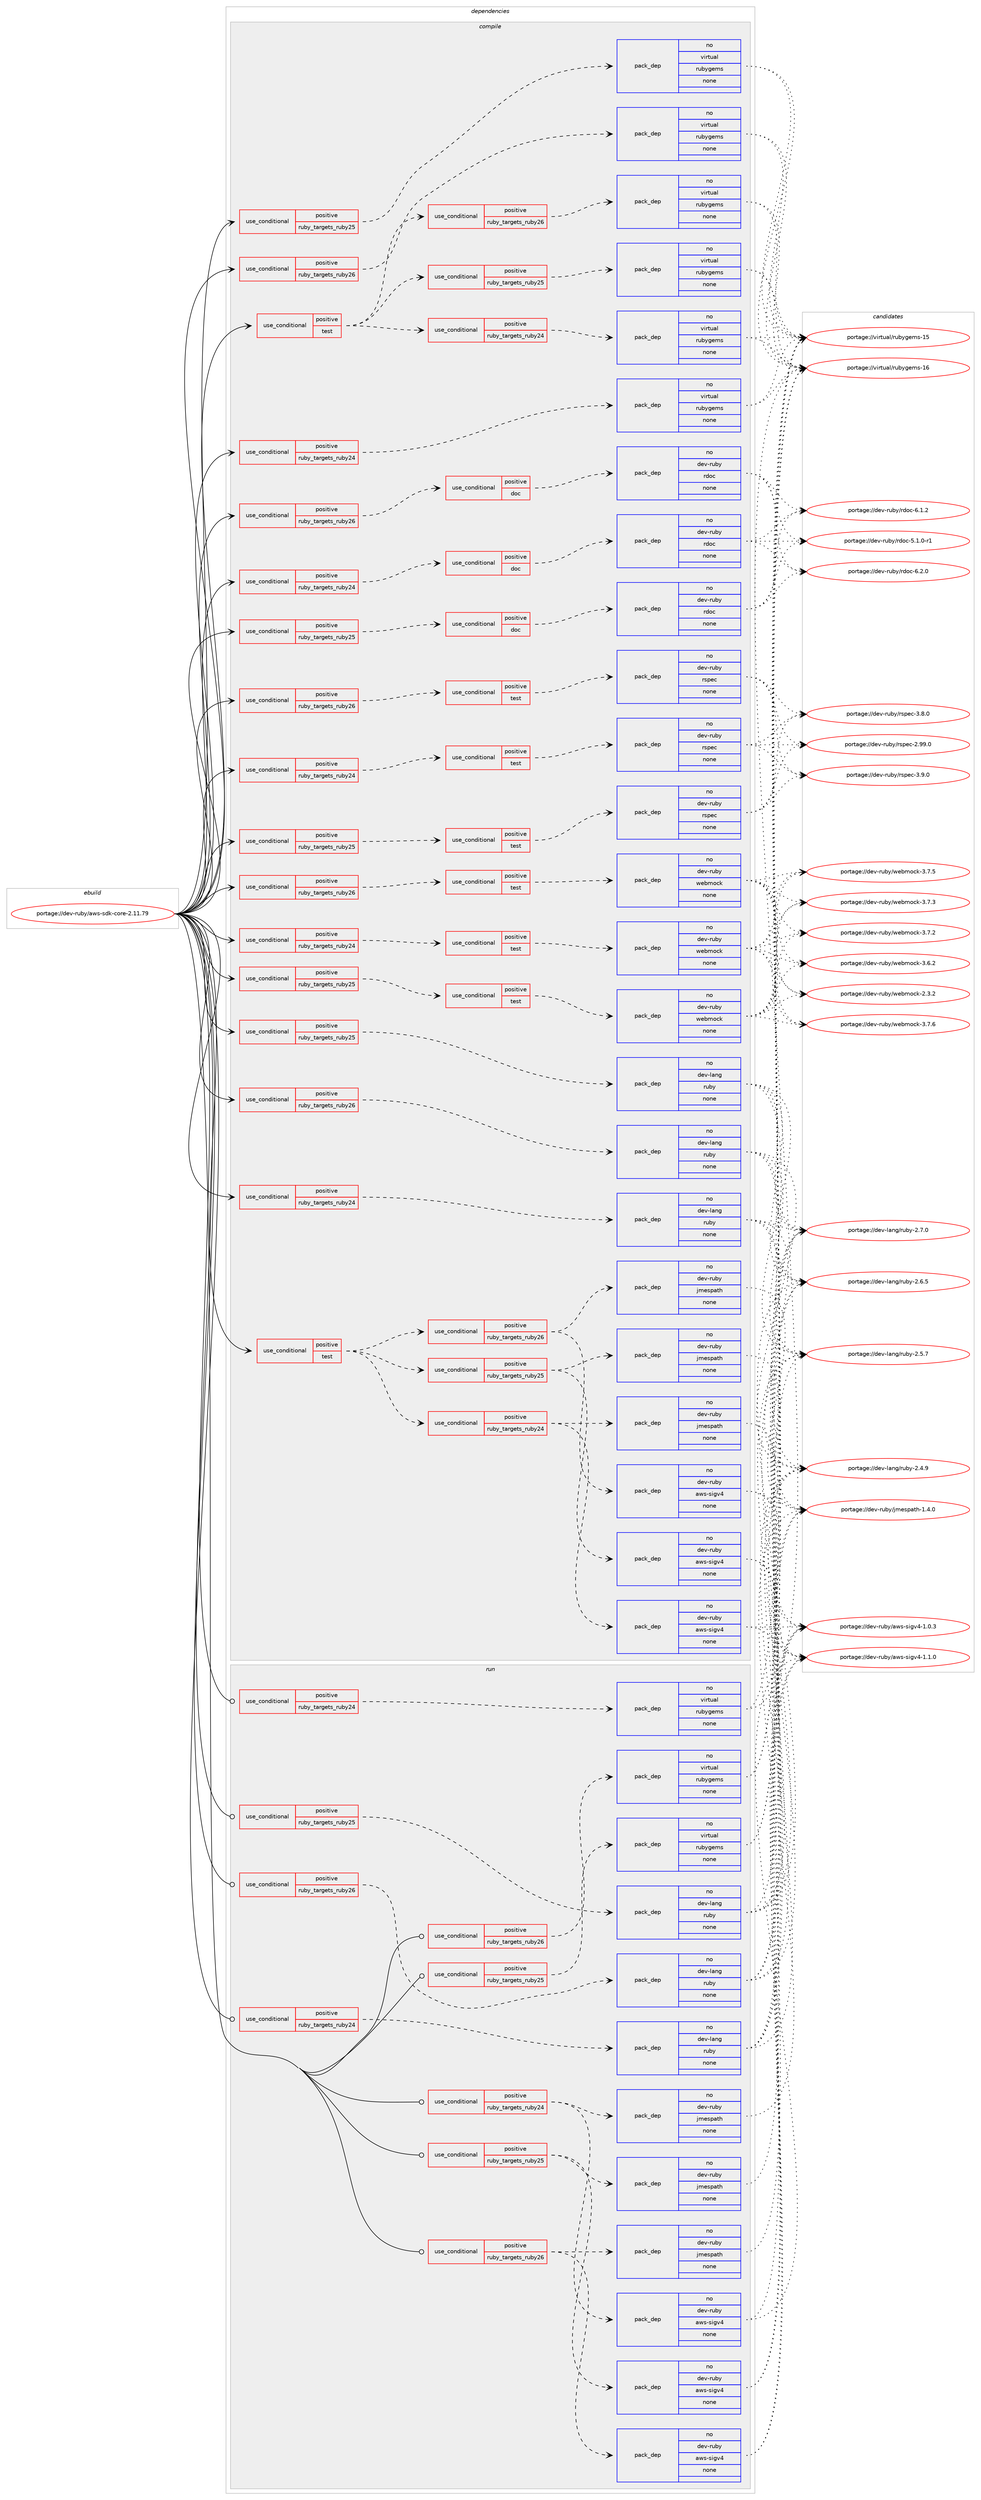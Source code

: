 digraph prolog {

# *************
# Graph options
# *************

newrank=true;
concentrate=true;
compound=true;
graph [rankdir=LR,fontname=Helvetica,fontsize=10,ranksep=1.5];#, ranksep=2.5, nodesep=0.2];
edge  [arrowhead=vee];
node  [fontname=Helvetica,fontsize=10];

# **********
# The ebuild
# **********

subgraph cluster_leftcol {
color=gray;
label=<<i>ebuild</i>>;
id [label="portage://dev-ruby/aws-sdk-core-2.11.79", color=red, width=4, href="../dev-ruby/aws-sdk-core-2.11.79.svg"];
}

# ****************
# The dependencies
# ****************

subgraph cluster_midcol {
color=gray;
label=<<i>dependencies</i>>;
subgraph cluster_compile {
fillcolor="#eeeeee";
style=filled;
label=<<i>compile</i>>;
subgraph cond93102 {
dependency367294 [label=<<TABLE BORDER="0" CELLBORDER="1" CELLSPACING="0" CELLPADDING="4"><TR><TD ROWSPAN="3" CELLPADDING="10">use_conditional</TD></TR><TR><TD>positive</TD></TR><TR><TD>ruby_targets_ruby24</TD></TR></TABLE>>, shape=none, color=red];
subgraph cond93103 {
dependency367295 [label=<<TABLE BORDER="0" CELLBORDER="1" CELLSPACING="0" CELLPADDING="4"><TR><TD ROWSPAN="3" CELLPADDING="10">use_conditional</TD></TR><TR><TD>positive</TD></TR><TR><TD>doc</TD></TR></TABLE>>, shape=none, color=red];
subgraph pack269368 {
dependency367296 [label=<<TABLE BORDER="0" CELLBORDER="1" CELLSPACING="0" CELLPADDING="4" WIDTH="220"><TR><TD ROWSPAN="6" CELLPADDING="30">pack_dep</TD></TR><TR><TD WIDTH="110">no</TD></TR><TR><TD>dev-ruby</TD></TR><TR><TD>rdoc</TD></TR><TR><TD>none</TD></TR><TR><TD></TD></TR></TABLE>>, shape=none, color=blue];
}
dependency367295:e -> dependency367296:w [weight=20,style="dashed",arrowhead="vee"];
}
dependency367294:e -> dependency367295:w [weight=20,style="dashed",arrowhead="vee"];
}
id:e -> dependency367294:w [weight=20,style="solid",arrowhead="vee"];
subgraph cond93104 {
dependency367297 [label=<<TABLE BORDER="0" CELLBORDER="1" CELLSPACING="0" CELLPADDING="4"><TR><TD ROWSPAN="3" CELLPADDING="10">use_conditional</TD></TR><TR><TD>positive</TD></TR><TR><TD>ruby_targets_ruby24</TD></TR></TABLE>>, shape=none, color=red];
subgraph cond93105 {
dependency367298 [label=<<TABLE BORDER="0" CELLBORDER="1" CELLSPACING="0" CELLPADDING="4"><TR><TD ROWSPAN="3" CELLPADDING="10">use_conditional</TD></TR><TR><TD>positive</TD></TR><TR><TD>test</TD></TR></TABLE>>, shape=none, color=red];
subgraph pack269369 {
dependency367299 [label=<<TABLE BORDER="0" CELLBORDER="1" CELLSPACING="0" CELLPADDING="4" WIDTH="220"><TR><TD ROWSPAN="6" CELLPADDING="30">pack_dep</TD></TR><TR><TD WIDTH="110">no</TD></TR><TR><TD>dev-ruby</TD></TR><TR><TD>rspec</TD></TR><TR><TD>none</TD></TR><TR><TD></TD></TR></TABLE>>, shape=none, color=blue];
}
dependency367298:e -> dependency367299:w [weight=20,style="dashed",arrowhead="vee"];
}
dependency367297:e -> dependency367298:w [weight=20,style="dashed",arrowhead="vee"];
}
id:e -> dependency367297:w [weight=20,style="solid",arrowhead="vee"];
subgraph cond93106 {
dependency367300 [label=<<TABLE BORDER="0" CELLBORDER="1" CELLSPACING="0" CELLPADDING="4"><TR><TD ROWSPAN="3" CELLPADDING="10">use_conditional</TD></TR><TR><TD>positive</TD></TR><TR><TD>ruby_targets_ruby24</TD></TR></TABLE>>, shape=none, color=red];
subgraph cond93107 {
dependency367301 [label=<<TABLE BORDER="0" CELLBORDER="1" CELLSPACING="0" CELLPADDING="4"><TR><TD ROWSPAN="3" CELLPADDING="10">use_conditional</TD></TR><TR><TD>positive</TD></TR><TR><TD>test</TD></TR></TABLE>>, shape=none, color=red];
subgraph pack269370 {
dependency367302 [label=<<TABLE BORDER="0" CELLBORDER="1" CELLSPACING="0" CELLPADDING="4" WIDTH="220"><TR><TD ROWSPAN="6" CELLPADDING="30">pack_dep</TD></TR><TR><TD WIDTH="110">no</TD></TR><TR><TD>dev-ruby</TD></TR><TR><TD>webmock</TD></TR><TR><TD>none</TD></TR><TR><TD></TD></TR></TABLE>>, shape=none, color=blue];
}
dependency367301:e -> dependency367302:w [weight=20,style="dashed",arrowhead="vee"];
}
dependency367300:e -> dependency367301:w [weight=20,style="dashed",arrowhead="vee"];
}
id:e -> dependency367300:w [weight=20,style="solid",arrowhead="vee"];
subgraph cond93108 {
dependency367303 [label=<<TABLE BORDER="0" CELLBORDER="1" CELLSPACING="0" CELLPADDING="4"><TR><TD ROWSPAN="3" CELLPADDING="10">use_conditional</TD></TR><TR><TD>positive</TD></TR><TR><TD>ruby_targets_ruby24</TD></TR></TABLE>>, shape=none, color=red];
subgraph pack269371 {
dependency367304 [label=<<TABLE BORDER="0" CELLBORDER="1" CELLSPACING="0" CELLPADDING="4" WIDTH="220"><TR><TD ROWSPAN="6" CELLPADDING="30">pack_dep</TD></TR><TR><TD WIDTH="110">no</TD></TR><TR><TD>dev-lang</TD></TR><TR><TD>ruby</TD></TR><TR><TD>none</TD></TR><TR><TD></TD></TR></TABLE>>, shape=none, color=blue];
}
dependency367303:e -> dependency367304:w [weight=20,style="dashed",arrowhead="vee"];
}
id:e -> dependency367303:w [weight=20,style="solid",arrowhead="vee"];
subgraph cond93109 {
dependency367305 [label=<<TABLE BORDER="0" CELLBORDER="1" CELLSPACING="0" CELLPADDING="4"><TR><TD ROWSPAN="3" CELLPADDING="10">use_conditional</TD></TR><TR><TD>positive</TD></TR><TR><TD>ruby_targets_ruby24</TD></TR></TABLE>>, shape=none, color=red];
subgraph pack269372 {
dependency367306 [label=<<TABLE BORDER="0" CELLBORDER="1" CELLSPACING="0" CELLPADDING="4" WIDTH="220"><TR><TD ROWSPAN="6" CELLPADDING="30">pack_dep</TD></TR><TR><TD WIDTH="110">no</TD></TR><TR><TD>virtual</TD></TR><TR><TD>rubygems</TD></TR><TR><TD>none</TD></TR><TR><TD></TD></TR></TABLE>>, shape=none, color=blue];
}
dependency367305:e -> dependency367306:w [weight=20,style="dashed",arrowhead="vee"];
}
id:e -> dependency367305:w [weight=20,style="solid",arrowhead="vee"];
subgraph cond93110 {
dependency367307 [label=<<TABLE BORDER="0" CELLBORDER="1" CELLSPACING="0" CELLPADDING="4"><TR><TD ROWSPAN="3" CELLPADDING="10">use_conditional</TD></TR><TR><TD>positive</TD></TR><TR><TD>ruby_targets_ruby25</TD></TR></TABLE>>, shape=none, color=red];
subgraph cond93111 {
dependency367308 [label=<<TABLE BORDER="0" CELLBORDER="1" CELLSPACING="0" CELLPADDING="4"><TR><TD ROWSPAN="3" CELLPADDING="10">use_conditional</TD></TR><TR><TD>positive</TD></TR><TR><TD>doc</TD></TR></TABLE>>, shape=none, color=red];
subgraph pack269373 {
dependency367309 [label=<<TABLE BORDER="0" CELLBORDER="1" CELLSPACING="0" CELLPADDING="4" WIDTH="220"><TR><TD ROWSPAN="6" CELLPADDING="30">pack_dep</TD></TR><TR><TD WIDTH="110">no</TD></TR><TR><TD>dev-ruby</TD></TR><TR><TD>rdoc</TD></TR><TR><TD>none</TD></TR><TR><TD></TD></TR></TABLE>>, shape=none, color=blue];
}
dependency367308:e -> dependency367309:w [weight=20,style="dashed",arrowhead="vee"];
}
dependency367307:e -> dependency367308:w [weight=20,style="dashed",arrowhead="vee"];
}
id:e -> dependency367307:w [weight=20,style="solid",arrowhead="vee"];
subgraph cond93112 {
dependency367310 [label=<<TABLE BORDER="0" CELLBORDER="1" CELLSPACING="0" CELLPADDING="4"><TR><TD ROWSPAN="3" CELLPADDING="10">use_conditional</TD></TR><TR><TD>positive</TD></TR><TR><TD>ruby_targets_ruby25</TD></TR></TABLE>>, shape=none, color=red];
subgraph cond93113 {
dependency367311 [label=<<TABLE BORDER="0" CELLBORDER="1" CELLSPACING="0" CELLPADDING="4"><TR><TD ROWSPAN="3" CELLPADDING="10">use_conditional</TD></TR><TR><TD>positive</TD></TR><TR><TD>test</TD></TR></TABLE>>, shape=none, color=red];
subgraph pack269374 {
dependency367312 [label=<<TABLE BORDER="0" CELLBORDER="1" CELLSPACING="0" CELLPADDING="4" WIDTH="220"><TR><TD ROWSPAN="6" CELLPADDING="30">pack_dep</TD></TR><TR><TD WIDTH="110">no</TD></TR><TR><TD>dev-ruby</TD></TR><TR><TD>rspec</TD></TR><TR><TD>none</TD></TR><TR><TD></TD></TR></TABLE>>, shape=none, color=blue];
}
dependency367311:e -> dependency367312:w [weight=20,style="dashed",arrowhead="vee"];
}
dependency367310:e -> dependency367311:w [weight=20,style="dashed",arrowhead="vee"];
}
id:e -> dependency367310:w [weight=20,style="solid",arrowhead="vee"];
subgraph cond93114 {
dependency367313 [label=<<TABLE BORDER="0" CELLBORDER="1" CELLSPACING="0" CELLPADDING="4"><TR><TD ROWSPAN="3" CELLPADDING="10">use_conditional</TD></TR><TR><TD>positive</TD></TR><TR><TD>ruby_targets_ruby25</TD></TR></TABLE>>, shape=none, color=red];
subgraph cond93115 {
dependency367314 [label=<<TABLE BORDER="0" CELLBORDER="1" CELLSPACING="0" CELLPADDING="4"><TR><TD ROWSPAN="3" CELLPADDING="10">use_conditional</TD></TR><TR><TD>positive</TD></TR><TR><TD>test</TD></TR></TABLE>>, shape=none, color=red];
subgraph pack269375 {
dependency367315 [label=<<TABLE BORDER="0" CELLBORDER="1" CELLSPACING="0" CELLPADDING="4" WIDTH="220"><TR><TD ROWSPAN="6" CELLPADDING="30">pack_dep</TD></TR><TR><TD WIDTH="110">no</TD></TR><TR><TD>dev-ruby</TD></TR><TR><TD>webmock</TD></TR><TR><TD>none</TD></TR><TR><TD></TD></TR></TABLE>>, shape=none, color=blue];
}
dependency367314:e -> dependency367315:w [weight=20,style="dashed",arrowhead="vee"];
}
dependency367313:e -> dependency367314:w [weight=20,style="dashed",arrowhead="vee"];
}
id:e -> dependency367313:w [weight=20,style="solid",arrowhead="vee"];
subgraph cond93116 {
dependency367316 [label=<<TABLE BORDER="0" CELLBORDER="1" CELLSPACING="0" CELLPADDING="4"><TR><TD ROWSPAN="3" CELLPADDING="10">use_conditional</TD></TR><TR><TD>positive</TD></TR><TR><TD>ruby_targets_ruby25</TD></TR></TABLE>>, shape=none, color=red];
subgraph pack269376 {
dependency367317 [label=<<TABLE BORDER="0" CELLBORDER="1" CELLSPACING="0" CELLPADDING="4" WIDTH="220"><TR><TD ROWSPAN="6" CELLPADDING="30">pack_dep</TD></TR><TR><TD WIDTH="110">no</TD></TR><TR><TD>dev-lang</TD></TR><TR><TD>ruby</TD></TR><TR><TD>none</TD></TR><TR><TD></TD></TR></TABLE>>, shape=none, color=blue];
}
dependency367316:e -> dependency367317:w [weight=20,style="dashed",arrowhead="vee"];
}
id:e -> dependency367316:w [weight=20,style="solid",arrowhead="vee"];
subgraph cond93117 {
dependency367318 [label=<<TABLE BORDER="0" CELLBORDER="1" CELLSPACING="0" CELLPADDING="4"><TR><TD ROWSPAN="3" CELLPADDING="10">use_conditional</TD></TR><TR><TD>positive</TD></TR><TR><TD>ruby_targets_ruby25</TD></TR></TABLE>>, shape=none, color=red];
subgraph pack269377 {
dependency367319 [label=<<TABLE BORDER="0" CELLBORDER="1" CELLSPACING="0" CELLPADDING="4" WIDTH="220"><TR><TD ROWSPAN="6" CELLPADDING="30">pack_dep</TD></TR><TR><TD WIDTH="110">no</TD></TR><TR><TD>virtual</TD></TR><TR><TD>rubygems</TD></TR><TR><TD>none</TD></TR><TR><TD></TD></TR></TABLE>>, shape=none, color=blue];
}
dependency367318:e -> dependency367319:w [weight=20,style="dashed",arrowhead="vee"];
}
id:e -> dependency367318:w [weight=20,style="solid",arrowhead="vee"];
subgraph cond93118 {
dependency367320 [label=<<TABLE BORDER="0" CELLBORDER="1" CELLSPACING="0" CELLPADDING="4"><TR><TD ROWSPAN="3" CELLPADDING="10">use_conditional</TD></TR><TR><TD>positive</TD></TR><TR><TD>ruby_targets_ruby26</TD></TR></TABLE>>, shape=none, color=red];
subgraph cond93119 {
dependency367321 [label=<<TABLE BORDER="0" CELLBORDER="1" CELLSPACING="0" CELLPADDING="4"><TR><TD ROWSPAN="3" CELLPADDING="10">use_conditional</TD></TR><TR><TD>positive</TD></TR><TR><TD>doc</TD></TR></TABLE>>, shape=none, color=red];
subgraph pack269378 {
dependency367322 [label=<<TABLE BORDER="0" CELLBORDER="1" CELLSPACING="0" CELLPADDING="4" WIDTH="220"><TR><TD ROWSPAN="6" CELLPADDING="30">pack_dep</TD></TR><TR><TD WIDTH="110">no</TD></TR><TR><TD>dev-ruby</TD></TR><TR><TD>rdoc</TD></TR><TR><TD>none</TD></TR><TR><TD></TD></TR></TABLE>>, shape=none, color=blue];
}
dependency367321:e -> dependency367322:w [weight=20,style="dashed",arrowhead="vee"];
}
dependency367320:e -> dependency367321:w [weight=20,style="dashed",arrowhead="vee"];
}
id:e -> dependency367320:w [weight=20,style="solid",arrowhead="vee"];
subgraph cond93120 {
dependency367323 [label=<<TABLE BORDER="0" CELLBORDER="1" CELLSPACING="0" CELLPADDING="4"><TR><TD ROWSPAN="3" CELLPADDING="10">use_conditional</TD></TR><TR><TD>positive</TD></TR><TR><TD>ruby_targets_ruby26</TD></TR></TABLE>>, shape=none, color=red];
subgraph cond93121 {
dependency367324 [label=<<TABLE BORDER="0" CELLBORDER="1" CELLSPACING="0" CELLPADDING="4"><TR><TD ROWSPAN="3" CELLPADDING="10">use_conditional</TD></TR><TR><TD>positive</TD></TR><TR><TD>test</TD></TR></TABLE>>, shape=none, color=red];
subgraph pack269379 {
dependency367325 [label=<<TABLE BORDER="0" CELLBORDER="1" CELLSPACING="0" CELLPADDING="4" WIDTH="220"><TR><TD ROWSPAN="6" CELLPADDING="30">pack_dep</TD></TR><TR><TD WIDTH="110">no</TD></TR><TR><TD>dev-ruby</TD></TR><TR><TD>rspec</TD></TR><TR><TD>none</TD></TR><TR><TD></TD></TR></TABLE>>, shape=none, color=blue];
}
dependency367324:e -> dependency367325:w [weight=20,style="dashed",arrowhead="vee"];
}
dependency367323:e -> dependency367324:w [weight=20,style="dashed",arrowhead="vee"];
}
id:e -> dependency367323:w [weight=20,style="solid",arrowhead="vee"];
subgraph cond93122 {
dependency367326 [label=<<TABLE BORDER="0" CELLBORDER="1" CELLSPACING="0" CELLPADDING="4"><TR><TD ROWSPAN="3" CELLPADDING="10">use_conditional</TD></TR><TR><TD>positive</TD></TR><TR><TD>ruby_targets_ruby26</TD></TR></TABLE>>, shape=none, color=red];
subgraph cond93123 {
dependency367327 [label=<<TABLE BORDER="0" CELLBORDER="1" CELLSPACING="0" CELLPADDING="4"><TR><TD ROWSPAN="3" CELLPADDING="10">use_conditional</TD></TR><TR><TD>positive</TD></TR><TR><TD>test</TD></TR></TABLE>>, shape=none, color=red];
subgraph pack269380 {
dependency367328 [label=<<TABLE BORDER="0" CELLBORDER="1" CELLSPACING="0" CELLPADDING="4" WIDTH="220"><TR><TD ROWSPAN="6" CELLPADDING="30">pack_dep</TD></TR><TR><TD WIDTH="110">no</TD></TR><TR><TD>dev-ruby</TD></TR><TR><TD>webmock</TD></TR><TR><TD>none</TD></TR><TR><TD></TD></TR></TABLE>>, shape=none, color=blue];
}
dependency367327:e -> dependency367328:w [weight=20,style="dashed",arrowhead="vee"];
}
dependency367326:e -> dependency367327:w [weight=20,style="dashed",arrowhead="vee"];
}
id:e -> dependency367326:w [weight=20,style="solid",arrowhead="vee"];
subgraph cond93124 {
dependency367329 [label=<<TABLE BORDER="0" CELLBORDER="1" CELLSPACING="0" CELLPADDING="4"><TR><TD ROWSPAN="3" CELLPADDING="10">use_conditional</TD></TR><TR><TD>positive</TD></TR><TR><TD>ruby_targets_ruby26</TD></TR></TABLE>>, shape=none, color=red];
subgraph pack269381 {
dependency367330 [label=<<TABLE BORDER="0" CELLBORDER="1" CELLSPACING="0" CELLPADDING="4" WIDTH="220"><TR><TD ROWSPAN="6" CELLPADDING="30">pack_dep</TD></TR><TR><TD WIDTH="110">no</TD></TR><TR><TD>dev-lang</TD></TR><TR><TD>ruby</TD></TR><TR><TD>none</TD></TR><TR><TD></TD></TR></TABLE>>, shape=none, color=blue];
}
dependency367329:e -> dependency367330:w [weight=20,style="dashed",arrowhead="vee"];
}
id:e -> dependency367329:w [weight=20,style="solid",arrowhead="vee"];
subgraph cond93125 {
dependency367331 [label=<<TABLE BORDER="0" CELLBORDER="1" CELLSPACING="0" CELLPADDING="4"><TR><TD ROWSPAN="3" CELLPADDING="10">use_conditional</TD></TR><TR><TD>positive</TD></TR><TR><TD>ruby_targets_ruby26</TD></TR></TABLE>>, shape=none, color=red];
subgraph pack269382 {
dependency367332 [label=<<TABLE BORDER="0" CELLBORDER="1" CELLSPACING="0" CELLPADDING="4" WIDTH="220"><TR><TD ROWSPAN="6" CELLPADDING="30">pack_dep</TD></TR><TR><TD WIDTH="110">no</TD></TR><TR><TD>virtual</TD></TR><TR><TD>rubygems</TD></TR><TR><TD>none</TD></TR><TR><TD></TD></TR></TABLE>>, shape=none, color=blue];
}
dependency367331:e -> dependency367332:w [weight=20,style="dashed",arrowhead="vee"];
}
id:e -> dependency367331:w [weight=20,style="solid",arrowhead="vee"];
subgraph cond93126 {
dependency367333 [label=<<TABLE BORDER="0" CELLBORDER="1" CELLSPACING="0" CELLPADDING="4"><TR><TD ROWSPAN="3" CELLPADDING="10">use_conditional</TD></TR><TR><TD>positive</TD></TR><TR><TD>test</TD></TR></TABLE>>, shape=none, color=red];
subgraph cond93127 {
dependency367334 [label=<<TABLE BORDER="0" CELLBORDER="1" CELLSPACING="0" CELLPADDING="4"><TR><TD ROWSPAN="3" CELLPADDING="10">use_conditional</TD></TR><TR><TD>positive</TD></TR><TR><TD>ruby_targets_ruby24</TD></TR></TABLE>>, shape=none, color=red];
subgraph pack269383 {
dependency367335 [label=<<TABLE BORDER="0" CELLBORDER="1" CELLSPACING="0" CELLPADDING="4" WIDTH="220"><TR><TD ROWSPAN="6" CELLPADDING="30">pack_dep</TD></TR><TR><TD WIDTH="110">no</TD></TR><TR><TD>dev-ruby</TD></TR><TR><TD>aws-sigv4</TD></TR><TR><TD>none</TD></TR><TR><TD></TD></TR></TABLE>>, shape=none, color=blue];
}
dependency367334:e -> dependency367335:w [weight=20,style="dashed",arrowhead="vee"];
subgraph pack269384 {
dependency367336 [label=<<TABLE BORDER="0" CELLBORDER="1" CELLSPACING="0" CELLPADDING="4" WIDTH="220"><TR><TD ROWSPAN="6" CELLPADDING="30">pack_dep</TD></TR><TR><TD WIDTH="110">no</TD></TR><TR><TD>dev-ruby</TD></TR><TR><TD>jmespath</TD></TR><TR><TD>none</TD></TR><TR><TD></TD></TR></TABLE>>, shape=none, color=blue];
}
dependency367334:e -> dependency367336:w [weight=20,style="dashed",arrowhead="vee"];
}
dependency367333:e -> dependency367334:w [weight=20,style="dashed",arrowhead="vee"];
subgraph cond93128 {
dependency367337 [label=<<TABLE BORDER="0" CELLBORDER="1" CELLSPACING="0" CELLPADDING="4"><TR><TD ROWSPAN="3" CELLPADDING="10">use_conditional</TD></TR><TR><TD>positive</TD></TR><TR><TD>ruby_targets_ruby25</TD></TR></TABLE>>, shape=none, color=red];
subgraph pack269385 {
dependency367338 [label=<<TABLE BORDER="0" CELLBORDER="1" CELLSPACING="0" CELLPADDING="4" WIDTH="220"><TR><TD ROWSPAN="6" CELLPADDING="30">pack_dep</TD></TR><TR><TD WIDTH="110">no</TD></TR><TR><TD>dev-ruby</TD></TR><TR><TD>aws-sigv4</TD></TR><TR><TD>none</TD></TR><TR><TD></TD></TR></TABLE>>, shape=none, color=blue];
}
dependency367337:e -> dependency367338:w [weight=20,style="dashed",arrowhead="vee"];
subgraph pack269386 {
dependency367339 [label=<<TABLE BORDER="0" CELLBORDER="1" CELLSPACING="0" CELLPADDING="4" WIDTH="220"><TR><TD ROWSPAN="6" CELLPADDING="30">pack_dep</TD></TR><TR><TD WIDTH="110">no</TD></TR><TR><TD>dev-ruby</TD></TR><TR><TD>jmespath</TD></TR><TR><TD>none</TD></TR><TR><TD></TD></TR></TABLE>>, shape=none, color=blue];
}
dependency367337:e -> dependency367339:w [weight=20,style="dashed",arrowhead="vee"];
}
dependency367333:e -> dependency367337:w [weight=20,style="dashed",arrowhead="vee"];
subgraph cond93129 {
dependency367340 [label=<<TABLE BORDER="0" CELLBORDER="1" CELLSPACING="0" CELLPADDING="4"><TR><TD ROWSPAN="3" CELLPADDING="10">use_conditional</TD></TR><TR><TD>positive</TD></TR><TR><TD>ruby_targets_ruby26</TD></TR></TABLE>>, shape=none, color=red];
subgraph pack269387 {
dependency367341 [label=<<TABLE BORDER="0" CELLBORDER="1" CELLSPACING="0" CELLPADDING="4" WIDTH="220"><TR><TD ROWSPAN="6" CELLPADDING="30">pack_dep</TD></TR><TR><TD WIDTH="110">no</TD></TR><TR><TD>dev-ruby</TD></TR><TR><TD>aws-sigv4</TD></TR><TR><TD>none</TD></TR><TR><TD></TD></TR></TABLE>>, shape=none, color=blue];
}
dependency367340:e -> dependency367341:w [weight=20,style="dashed",arrowhead="vee"];
subgraph pack269388 {
dependency367342 [label=<<TABLE BORDER="0" CELLBORDER="1" CELLSPACING="0" CELLPADDING="4" WIDTH="220"><TR><TD ROWSPAN="6" CELLPADDING="30">pack_dep</TD></TR><TR><TD WIDTH="110">no</TD></TR><TR><TD>dev-ruby</TD></TR><TR><TD>jmespath</TD></TR><TR><TD>none</TD></TR><TR><TD></TD></TR></TABLE>>, shape=none, color=blue];
}
dependency367340:e -> dependency367342:w [weight=20,style="dashed",arrowhead="vee"];
}
dependency367333:e -> dependency367340:w [weight=20,style="dashed",arrowhead="vee"];
}
id:e -> dependency367333:w [weight=20,style="solid",arrowhead="vee"];
subgraph cond93130 {
dependency367343 [label=<<TABLE BORDER="0" CELLBORDER="1" CELLSPACING="0" CELLPADDING="4"><TR><TD ROWSPAN="3" CELLPADDING="10">use_conditional</TD></TR><TR><TD>positive</TD></TR><TR><TD>test</TD></TR></TABLE>>, shape=none, color=red];
subgraph cond93131 {
dependency367344 [label=<<TABLE BORDER="0" CELLBORDER="1" CELLSPACING="0" CELLPADDING="4"><TR><TD ROWSPAN="3" CELLPADDING="10">use_conditional</TD></TR><TR><TD>positive</TD></TR><TR><TD>ruby_targets_ruby24</TD></TR></TABLE>>, shape=none, color=red];
subgraph pack269389 {
dependency367345 [label=<<TABLE BORDER="0" CELLBORDER="1" CELLSPACING="0" CELLPADDING="4" WIDTH="220"><TR><TD ROWSPAN="6" CELLPADDING="30">pack_dep</TD></TR><TR><TD WIDTH="110">no</TD></TR><TR><TD>virtual</TD></TR><TR><TD>rubygems</TD></TR><TR><TD>none</TD></TR><TR><TD></TD></TR></TABLE>>, shape=none, color=blue];
}
dependency367344:e -> dependency367345:w [weight=20,style="dashed",arrowhead="vee"];
}
dependency367343:e -> dependency367344:w [weight=20,style="dashed",arrowhead="vee"];
subgraph cond93132 {
dependency367346 [label=<<TABLE BORDER="0" CELLBORDER="1" CELLSPACING="0" CELLPADDING="4"><TR><TD ROWSPAN="3" CELLPADDING="10">use_conditional</TD></TR><TR><TD>positive</TD></TR><TR><TD>ruby_targets_ruby25</TD></TR></TABLE>>, shape=none, color=red];
subgraph pack269390 {
dependency367347 [label=<<TABLE BORDER="0" CELLBORDER="1" CELLSPACING="0" CELLPADDING="4" WIDTH="220"><TR><TD ROWSPAN="6" CELLPADDING="30">pack_dep</TD></TR><TR><TD WIDTH="110">no</TD></TR><TR><TD>virtual</TD></TR><TR><TD>rubygems</TD></TR><TR><TD>none</TD></TR><TR><TD></TD></TR></TABLE>>, shape=none, color=blue];
}
dependency367346:e -> dependency367347:w [weight=20,style="dashed",arrowhead="vee"];
}
dependency367343:e -> dependency367346:w [weight=20,style="dashed",arrowhead="vee"];
subgraph cond93133 {
dependency367348 [label=<<TABLE BORDER="0" CELLBORDER="1" CELLSPACING="0" CELLPADDING="4"><TR><TD ROWSPAN="3" CELLPADDING="10">use_conditional</TD></TR><TR><TD>positive</TD></TR><TR><TD>ruby_targets_ruby26</TD></TR></TABLE>>, shape=none, color=red];
subgraph pack269391 {
dependency367349 [label=<<TABLE BORDER="0" CELLBORDER="1" CELLSPACING="0" CELLPADDING="4" WIDTH="220"><TR><TD ROWSPAN="6" CELLPADDING="30">pack_dep</TD></TR><TR><TD WIDTH="110">no</TD></TR><TR><TD>virtual</TD></TR><TR><TD>rubygems</TD></TR><TR><TD>none</TD></TR><TR><TD></TD></TR></TABLE>>, shape=none, color=blue];
}
dependency367348:e -> dependency367349:w [weight=20,style="dashed",arrowhead="vee"];
}
dependency367343:e -> dependency367348:w [weight=20,style="dashed",arrowhead="vee"];
}
id:e -> dependency367343:w [weight=20,style="solid",arrowhead="vee"];
}
subgraph cluster_compileandrun {
fillcolor="#eeeeee";
style=filled;
label=<<i>compile and run</i>>;
}
subgraph cluster_run {
fillcolor="#eeeeee";
style=filled;
label=<<i>run</i>>;
subgraph cond93134 {
dependency367350 [label=<<TABLE BORDER="0" CELLBORDER="1" CELLSPACING="0" CELLPADDING="4"><TR><TD ROWSPAN="3" CELLPADDING="10">use_conditional</TD></TR><TR><TD>positive</TD></TR><TR><TD>ruby_targets_ruby24</TD></TR></TABLE>>, shape=none, color=red];
subgraph pack269392 {
dependency367351 [label=<<TABLE BORDER="0" CELLBORDER="1" CELLSPACING="0" CELLPADDING="4" WIDTH="220"><TR><TD ROWSPAN="6" CELLPADDING="30">pack_dep</TD></TR><TR><TD WIDTH="110">no</TD></TR><TR><TD>dev-lang</TD></TR><TR><TD>ruby</TD></TR><TR><TD>none</TD></TR><TR><TD></TD></TR></TABLE>>, shape=none, color=blue];
}
dependency367350:e -> dependency367351:w [weight=20,style="dashed",arrowhead="vee"];
}
id:e -> dependency367350:w [weight=20,style="solid",arrowhead="odot"];
subgraph cond93135 {
dependency367352 [label=<<TABLE BORDER="0" CELLBORDER="1" CELLSPACING="0" CELLPADDING="4"><TR><TD ROWSPAN="3" CELLPADDING="10">use_conditional</TD></TR><TR><TD>positive</TD></TR><TR><TD>ruby_targets_ruby24</TD></TR></TABLE>>, shape=none, color=red];
subgraph pack269393 {
dependency367353 [label=<<TABLE BORDER="0" CELLBORDER="1" CELLSPACING="0" CELLPADDING="4" WIDTH="220"><TR><TD ROWSPAN="6" CELLPADDING="30">pack_dep</TD></TR><TR><TD WIDTH="110">no</TD></TR><TR><TD>dev-ruby</TD></TR><TR><TD>aws-sigv4</TD></TR><TR><TD>none</TD></TR><TR><TD></TD></TR></TABLE>>, shape=none, color=blue];
}
dependency367352:e -> dependency367353:w [weight=20,style="dashed",arrowhead="vee"];
subgraph pack269394 {
dependency367354 [label=<<TABLE BORDER="0" CELLBORDER="1" CELLSPACING="0" CELLPADDING="4" WIDTH="220"><TR><TD ROWSPAN="6" CELLPADDING="30">pack_dep</TD></TR><TR><TD WIDTH="110">no</TD></TR><TR><TD>dev-ruby</TD></TR><TR><TD>jmespath</TD></TR><TR><TD>none</TD></TR><TR><TD></TD></TR></TABLE>>, shape=none, color=blue];
}
dependency367352:e -> dependency367354:w [weight=20,style="dashed",arrowhead="vee"];
}
id:e -> dependency367352:w [weight=20,style="solid",arrowhead="odot"];
subgraph cond93136 {
dependency367355 [label=<<TABLE BORDER="0" CELLBORDER="1" CELLSPACING="0" CELLPADDING="4"><TR><TD ROWSPAN="3" CELLPADDING="10">use_conditional</TD></TR><TR><TD>positive</TD></TR><TR><TD>ruby_targets_ruby24</TD></TR></TABLE>>, shape=none, color=red];
subgraph pack269395 {
dependency367356 [label=<<TABLE BORDER="0" CELLBORDER="1" CELLSPACING="0" CELLPADDING="4" WIDTH="220"><TR><TD ROWSPAN="6" CELLPADDING="30">pack_dep</TD></TR><TR><TD WIDTH="110">no</TD></TR><TR><TD>virtual</TD></TR><TR><TD>rubygems</TD></TR><TR><TD>none</TD></TR><TR><TD></TD></TR></TABLE>>, shape=none, color=blue];
}
dependency367355:e -> dependency367356:w [weight=20,style="dashed",arrowhead="vee"];
}
id:e -> dependency367355:w [weight=20,style="solid",arrowhead="odot"];
subgraph cond93137 {
dependency367357 [label=<<TABLE BORDER="0" CELLBORDER="1" CELLSPACING="0" CELLPADDING="4"><TR><TD ROWSPAN="3" CELLPADDING="10">use_conditional</TD></TR><TR><TD>positive</TD></TR><TR><TD>ruby_targets_ruby25</TD></TR></TABLE>>, shape=none, color=red];
subgraph pack269396 {
dependency367358 [label=<<TABLE BORDER="0" CELLBORDER="1" CELLSPACING="0" CELLPADDING="4" WIDTH="220"><TR><TD ROWSPAN="6" CELLPADDING="30">pack_dep</TD></TR><TR><TD WIDTH="110">no</TD></TR><TR><TD>dev-lang</TD></TR><TR><TD>ruby</TD></TR><TR><TD>none</TD></TR><TR><TD></TD></TR></TABLE>>, shape=none, color=blue];
}
dependency367357:e -> dependency367358:w [weight=20,style="dashed",arrowhead="vee"];
}
id:e -> dependency367357:w [weight=20,style="solid",arrowhead="odot"];
subgraph cond93138 {
dependency367359 [label=<<TABLE BORDER="0" CELLBORDER="1" CELLSPACING="0" CELLPADDING="4"><TR><TD ROWSPAN="3" CELLPADDING="10">use_conditional</TD></TR><TR><TD>positive</TD></TR><TR><TD>ruby_targets_ruby25</TD></TR></TABLE>>, shape=none, color=red];
subgraph pack269397 {
dependency367360 [label=<<TABLE BORDER="0" CELLBORDER="1" CELLSPACING="0" CELLPADDING="4" WIDTH="220"><TR><TD ROWSPAN="6" CELLPADDING="30">pack_dep</TD></TR><TR><TD WIDTH="110">no</TD></TR><TR><TD>dev-ruby</TD></TR><TR><TD>aws-sigv4</TD></TR><TR><TD>none</TD></TR><TR><TD></TD></TR></TABLE>>, shape=none, color=blue];
}
dependency367359:e -> dependency367360:w [weight=20,style="dashed",arrowhead="vee"];
subgraph pack269398 {
dependency367361 [label=<<TABLE BORDER="0" CELLBORDER="1" CELLSPACING="0" CELLPADDING="4" WIDTH="220"><TR><TD ROWSPAN="6" CELLPADDING="30">pack_dep</TD></TR><TR><TD WIDTH="110">no</TD></TR><TR><TD>dev-ruby</TD></TR><TR><TD>jmespath</TD></TR><TR><TD>none</TD></TR><TR><TD></TD></TR></TABLE>>, shape=none, color=blue];
}
dependency367359:e -> dependency367361:w [weight=20,style="dashed",arrowhead="vee"];
}
id:e -> dependency367359:w [weight=20,style="solid",arrowhead="odot"];
subgraph cond93139 {
dependency367362 [label=<<TABLE BORDER="0" CELLBORDER="1" CELLSPACING="0" CELLPADDING="4"><TR><TD ROWSPAN="3" CELLPADDING="10">use_conditional</TD></TR><TR><TD>positive</TD></TR><TR><TD>ruby_targets_ruby25</TD></TR></TABLE>>, shape=none, color=red];
subgraph pack269399 {
dependency367363 [label=<<TABLE BORDER="0" CELLBORDER="1" CELLSPACING="0" CELLPADDING="4" WIDTH="220"><TR><TD ROWSPAN="6" CELLPADDING="30">pack_dep</TD></TR><TR><TD WIDTH="110">no</TD></TR><TR><TD>virtual</TD></TR><TR><TD>rubygems</TD></TR><TR><TD>none</TD></TR><TR><TD></TD></TR></TABLE>>, shape=none, color=blue];
}
dependency367362:e -> dependency367363:w [weight=20,style="dashed",arrowhead="vee"];
}
id:e -> dependency367362:w [weight=20,style="solid",arrowhead="odot"];
subgraph cond93140 {
dependency367364 [label=<<TABLE BORDER="0" CELLBORDER="1" CELLSPACING="0" CELLPADDING="4"><TR><TD ROWSPAN="3" CELLPADDING="10">use_conditional</TD></TR><TR><TD>positive</TD></TR><TR><TD>ruby_targets_ruby26</TD></TR></TABLE>>, shape=none, color=red];
subgraph pack269400 {
dependency367365 [label=<<TABLE BORDER="0" CELLBORDER="1" CELLSPACING="0" CELLPADDING="4" WIDTH="220"><TR><TD ROWSPAN="6" CELLPADDING="30">pack_dep</TD></TR><TR><TD WIDTH="110">no</TD></TR><TR><TD>dev-lang</TD></TR><TR><TD>ruby</TD></TR><TR><TD>none</TD></TR><TR><TD></TD></TR></TABLE>>, shape=none, color=blue];
}
dependency367364:e -> dependency367365:w [weight=20,style="dashed",arrowhead="vee"];
}
id:e -> dependency367364:w [weight=20,style="solid",arrowhead="odot"];
subgraph cond93141 {
dependency367366 [label=<<TABLE BORDER="0" CELLBORDER="1" CELLSPACING="0" CELLPADDING="4"><TR><TD ROWSPAN="3" CELLPADDING="10">use_conditional</TD></TR><TR><TD>positive</TD></TR><TR><TD>ruby_targets_ruby26</TD></TR></TABLE>>, shape=none, color=red];
subgraph pack269401 {
dependency367367 [label=<<TABLE BORDER="0" CELLBORDER="1" CELLSPACING="0" CELLPADDING="4" WIDTH="220"><TR><TD ROWSPAN="6" CELLPADDING="30">pack_dep</TD></TR><TR><TD WIDTH="110">no</TD></TR><TR><TD>dev-ruby</TD></TR><TR><TD>aws-sigv4</TD></TR><TR><TD>none</TD></TR><TR><TD></TD></TR></TABLE>>, shape=none, color=blue];
}
dependency367366:e -> dependency367367:w [weight=20,style="dashed",arrowhead="vee"];
subgraph pack269402 {
dependency367368 [label=<<TABLE BORDER="0" CELLBORDER="1" CELLSPACING="0" CELLPADDING="4" WIDTH="220"><TR><TD ROWSPAN="6" CELLPADDING="30">pack_dep</TD></TR><TR><TD WIDTH="110">no</TD></TR><TR><TD>dev-ruby</TD></TR><TR><TD>jmespath</TD></TR><TR><TD>none</TD></TR><TR><TD></TD></TR></TABLE>>, shape=none, color=blue];
}
dependency367366:e -> dependency367368:w [weight=20,style="dashed",arrowhead="vee"];
}
id:e -> dependency367366:w [weight=20,style="solid",arrowhead="odot"];
subgraph cond93142 {
dependency367369 [label=<<TABLE BORDER="0" CELLBORDER="1" CELLSPACING="0" CELLPADDING="4"><TR><TD ROWSPAN="3" CELLPADDING="10">use_conditional</TD></TR><TR><TD>positive</TD></TR><TR><TD>ruby_targets_ruby26</TD></TR></TABLE>>, shape=none, color=red];
subgraph pack269403 {
dependency367370 [label=<<TABLE BORDER="0" CELLBORDER="1" CELLSPACING="0" CELLPADDING="4" WIDTH="220"><TR><TD ROWSPAN="6" CELLPADDING="30">pack_dep</TD></TR><TR><TD WIDTH="110">no</TD></TR><TR><TD>virtual</TD></TR><TR><TD>rubygems</TD></TR><TR><TD>none</TD></TR><TR><TD></TD></TR></TABLE>>, shape=none, color=blue];
}
dependency367369:e -> dependency367370:w [weight=20,style="dashed",arrowhead="vee"];
}
id:e -> dependency367369:w [weight=20,style="solid",arrowhead="odot"];
}
}

# **************
# The candidates
# **************

subgraph cluster_choices {
rank=same;
color=gray;
label=<<i>candidates</i>>;

subgraph choice269368 {
color=black;
nodesep=1;
choice10010111845114117981214711410011199455446504648 [label="portage://dev-ruby/rdoc-6.2.0", color=red, width=4,href="../dev-ruby/rdoc-6.2.0.svg"];
choice10010111845114117981214711410011199455446494650 [label="portage://dev-ruby/rdoc-6.1.2", color=red, width=4,href="../dev-ruby/rdoc-6.1.2.svg"];
choice100101118451141179812147114100111994553464946484511449 [label="portage://dev-ruby/rdoc-5.1.0-r1", color=red, width=4,href="../dev-ruby/rdoc-5.1.0-r1.svg"];
dependency367296:e -> choice10010111845114117981214711410011199455446504648:w [style=dotted,weight="100"];
dependency367296:e -> choice10010111845114117981214711410011199455446494650:w [style=dotted,weight="100"];
dependency367296:e -> choice100101118451141179812147114100111994553464946484511449:w [style=dotted,weight="100"];
}
subgraph choice269369 {
color=black;
nodesep=1;
choice10010111845114117981214711411511210199455146574648 [label="portage://dev-ruby/rspec-3.9.0", color=red, width=4,href="../dev-ruby/rspec-3.9.0.svg"];
choice10010111845114117981214711411511210199455146564648 [label="portage://dev-ruby/rspec-3.8.0", color=red, width=4,href="../dev-ruby/rspec-3.8.0.svg"];
choice1001011184511411798121471141151121019945504657574648 [label="portage://dev-ruby/rspec-2.99.0", color=red, width=4,href="../dev-ruby/rspec-2.99.0.svg"];
dependency367299:e -> choice10010111845114117981214711411511210199455146574648:w [style=dotted,weight="100"];
dependency367299:e -> choice10010111845114117981214711411511210199455146564648:w [style=dotted,weight="100"];
dependency367299:e -> choice1001011184511411798121471141151121019945504657574648:w [style=dotted,weight="100"];
}
subgraph choice269370 {
color=black;
nodesep=1;
choice1001011184511411798121471191019810911199107455146554654 [label="portage://dev-ruby/webmock-3.7.6", color=red, width=4,href="../dev-ruby/webmock-3.7.6.svg"];
choice1001011184511411798121471191019810911199107455146554653 [label="portage://dev-ruby/webmock-3.7.5", color=red, width=4,href="../dev-ruby/webmock-3.7.5.svg"];
choice1001011184511411798121471191019810911199107455146554651 [label="portage://dev-ruby/webmock-3.7.3", color=red, width=4,href="../dev-ruby/webmock-3.7.3.svg"];
choice1001011184511411798121471191019810911199107455146554650 [label="portage://dev-ruby/webmock-3.7.2", color=red, width=4,href="../dev-ruby/webmock-3.7.2.svg"];
choice1001011184511411798121471191019810911199107455146544650 [label="portage://dev-ruby/webmock-3.6.2", color=red, width=4,href="../dev-ruby/webmock-3.6.2.svg"];
choice1001011184511411798121471191019810911199107455046514650 [label="portage://dev-ruby/webmock-2.3.2", color=red, width=4,href="../dev-ruby/webmock-2.3.2.svg"];
dependency367302:e -> choice1001011184511411798121471191019810911199107455146554654:w [style=dotted,weight="100"];
dependency367302:e -> choice1001011184511411798121471191019810911199107455146554653:w [style=dotted,weight="100"];
dependency367302:e -> choice1001011184511411798121471191019810911199107455146554651:w [style=dotted,weight="100"];
dependency367302:e -> choice1001011184511411798121471191019810911199107455146554650:w [style=dotted,weight="100"];
dependency367302:e -> choice1001011184511411798121471191019810911199107455146544650:w [style=dotted,weight="100"];
dependency367302:e -> choice1001011184511411798121471191019810911199107455046514650:w [style=dotted,weight="100"];
}
subgraph choice269371 {
color=black;
nodesep=1;
choice10010111845108971101034711411798121455046554648 [label="portage://dev-lang/ruby-2.7.0", color=red, width=4,href="../dev-lang/ruby-2.7.0.svg"];
choice10010111845108971101034711411798121455046544653 [label="portage://dev-lang/ruby-2.6.5", color=red, width=4,href="../dev-lang/ruby-2.6.5.svg"];
choice10010111845108971101034711411798121455046534655 [label="portage://dev-lang/ruby-2.5.7", color=red, width=4,href="../dev-lang/ruby-2.5.7.svg"];
choice10010111845108971101034711411798121455046524657 [label="portage://dev-lang/ruby-2.4.9", color=red, width=4,href="../dev-lang/ruby-2.4.9.svg"];
dependency367304:e -> choice10010111845108971101034711411798121455046554648:w [style=dotted,weight="100"];
dependency367304:e -> choice10010111845108971101034711411798121455046544653:w [style=dotted,weight="100"];
dependency367304:e -> choice10010111845108971101034711411798121455046534655:w [style=dotted,weight="100"];
dependency367304:e -> choice10010111845108971101034711411798121455046524657:w [style=dotted,weight="100"];
}
subgraph choice269372 {
color=black;
nodesep=1;
choice118105114116117971084711411798121103101109115454954 [label="portage://virtual/rubygems-16", color=red, width=4,href="../virtual/rubygems-16.svg"];
choice118105114116117971084711411798121103101109115454953 [label="portage://virtual/rubygems-15", color=red, width=4,href="../virtual/rubygems-15.svg"];
dependency367306:e -> choice118105114116117971084711411798121103101109115454954:w [style=dotted,weight="100"];
dependency367306:e -> choice118105114116117971084711411798121103101109115454953:w [style=dotted,weight="100"];
}
subgraph choice269373 {
color=black;
nodesep=1;
choice10010111845114117981214711410011199455446504648 [label="portage://dev-ruby/rdoc-6.2.0", color=red, width=4,href="../dev-ruby/rdoc-6.2.0.svg"];
choice10010111845114117981214711410011199455446494650 [label="portage://dev-ruby/rdoc-6.1.2", color=red, width=4,href="../dev-ruby/rdoc-6.1.2.svg"];
choice100101118451141179812147114100111994553464946484511449 [label="portage://dev-ruby/rdoc-5.1.0-r1", color=red, width=4,href="../dev-ruby/rdoc-5.1.0-r1.svg"];
dependency367309:e -> choice10010111845114117981214711410011199455446504648:w [style=dotted,weight="100"];
dependency367309:e -> choice10010111845114117981214711410011199455446494650:w [style=dotted,weight="100"];
dependency367309:e -> choice100101118451141179812147114100111994553464946484511449:w [style=dotted,weight="100"];
}
subgraph choice269374 {
color=black;
nodesep=1;
choice10010111845114117981214711411511210199455146574648 [label="portage://dev-ruby/rspec-3.9.0", color=red, width=4,href="../dev-ruby/rspec-3.9.0.svg"];
choice10010111845114117981214711411511210199455146564648 [label="portage://dev-ruby/rspec-3.8.0", color=red, width=4,href="../dev-ruby/rspec-3.8.0.svg"];
choice1001011184511411798121471141151121019945504657574648 [label="portage://dev-ruby/rspec-2.99.0", color=red, width=4,href="../dev-ruby/rspec-2.99.0.svg"];
dependency367312:e -> choice10010111845114117981214711411511210199455146574648:w [style=dotted,weight="100"];
dependency367312:e -> choice10010111845114117981214711411511210199455146564648:w [style=dotted,weight="100"];
dependency367312:e -> choice1001011184511411798121471141151121019945504657574648:w [style=dotted,weight="100"];
}
subgraph choice269375 {
color=black;
nodesep=1;
choice1001011184511411798121471191019810911199107455146554654 [label="portage://dev-ruby/webmock-3.7.6", color=red, width=4,href="../dev-ruby/webmock-3.7.6.svg"];
choice1001011184511411798121471191019810911199107455146554653 [label="portage://dev-ruby/webmock-3.7.5", color=red, width=4,href="../dev-ruby/webmock-3.7.5.svg"];
choice1001011184511411798121471191019810911199107455146554651 [label="portage://dev-ruby/webmock-3.7.3", color=red, width=4,href="../dev-ruby/webmock-3.7.3.svg"];
choice1001011184511411798121471191019810911199107455146554650 [label="portage://dev-ruby/webmock-3.7.2", color=red, width=4,href="../dev-ruby/webmock-3.7.2.svg"];
choice1001011184511411798121471191019810911199107455146544650 [label="portage://dev-ruby/webmock-3.6.2", color=red, width=4,href="../dev-ruby/webmock-3.6.2.svg"];
choice1001011184511411798121471191019810911199107455046514650 [label="portage://dev-ruby/webmock-2.3.2", color=red, width=4,href="../dev-ruby/webmock-2.3.2.svg"];
dependency367315:e -> choice1001011184511411798121471191019810911199107455146554654:w [style=dotted,weight="100"];
dependency367315:e -> choice1001011184511411798121471191019810911199107455146554653:w [style=dotted,weight="100"];
dependency367315:e -> choice1001011184511411798121471191019810911199107455146554651:w [style=dotted,weight="100"];
dependency367315:e -> choice1001011184511411798121471191019810911199107455146554650:w [style=dotted,weight="100"];
dependency367315:e -> choice1001011184511411798121471191019810911199107455146544650:w [style=dotted,weight="100"];
dependency367315:e -> choice1001011184511411798121471191019810911199107455046514650:w [style=dotted,weight="100"];
}
subgraph choice269376 {
color=black;
nodesep=1;
choice10010111845108971101034711411798121455046554648 [label="portage://dev-lang/ruby-2.7.0", color=red, width=4,href="../dev-lang/ruby-2.7.0.svg"];
choice10010111845108971101034711411798121455046544653 [label="portage://dev-lang/ruby-2.6.5", color=red, width=4,href="../dev-lang/ruby-2.6.5.svg"];
choice10010111845108971101034711411798121455046534655 [label="portage://dev-lang/ruby-2.5.7", color=red, width=4,href="../dev-lang/ruby-2.5.7.svg"];
choice10010111845108971101034711411798121455046524657 [label="portage://dev-lang/ruby-2.4.9", color=red, width=4,href="../dev-lang/ruby-2.4.9.svg"];
dependency367317:e -> choice10010111845108971101034711411798121455046554648:w [style=dotted,weight="100"];
dependency367317:e -> choice10010111845108971101034711411798121455046544653:w [style=dotted,weight="100"];
dependency367317:e -> choice10010111845108971101034711411798121455046534655:w [style=dotted,weight="100"];
dependency367317:e -> choice10010111845108971101034711411798121455046524657:w [style=dotted,weight="100"];
}
subgraph choice269377 {
color=black;
nodesep=1;
choice118105114116117971084711411798121103101109115454954 [label="portage://virtual/rubygems-16", color=red, width=4,href="../virtual/rubygems-16.svg"];
choice118105114116117971084711411798121103101109115454953 [label="portage://virtual/rubygems-15", color=red, width=4,href="../virtual/rubygems-15.svg"];
dependency367319:e -> choice118105114116117971084711411798121103101109115454954:w [style=dotted,weight="100"];
dependency367319:e -> choice118105114116117971084711411798121103101109115454953:w [style=dotted,weight="100"];
}
subgraph choice269378 {
color=black;
nodesep=1;
choice10010111845114117981214711410011199455446504648 [label="portage://dev-ruby/rdoc-6.2.0", color=red, width=4,href="../dev-ruby/rdoc-6.2.0.svg"];
choice10010111845114117981214711410011199455446494650 [label="portage://dev-ruby/rdoc-6.1.2", color=red, width=4,href="../dev-ruby/rdoc-6.1.2.svg"];
choice100101118451141179812147114100111994553464946484511449 [label="portage://dev-ruby/rdoc-5.1.0-r1", color=red, width=4,href="../dev-ruby/rdoc-5.1.0-r1.svg"];
dependency367322:e -> choice10010111845114117981214711410011199455446504648:w [style=dotted,weight="100"];
dependency367322:e -> choice10010111845114117981214711410011199455446494650:w [style=dotted,weight="100"];
dependency367322:e -> choice100101118451141179812147114100111994553464946484511449:w [style=dotted,weight="100"];
}
subgraph choice269379 {
color=black;
nodesep=1;
choice10010111845114117981214711411511210199455146574648 [label="portage://dev-ruby/rspec-3.9.0", color=red, width=4,href="../dev-ruby/rspec-3.9.0.svg"];
choice10010111845114117981214711411511210199455146564648 [label="portage://dev-ruby/rspec-3.8.0", color=red, width=4,href="../dev-ruby/rspec-3.8.0.svg"];
choice1001011184511411798121471141151121019945504657574648 [label="portage://dev-ruby/rspec-2.99.0", color=red, width=4,href="../dev-ruby/rspec-2.99.0.svg"];
dependency367325:e -> choice10010111845114117981214711411511210199455146574648:w [style=dotted,weight="100"];
dependency367325:e -> choice10010111845114117981214711411511210199455146564648:w [style=dotted,weight="100"];
dependency367325:e -> choice1001011184511411798121471141151121019945504657574648:w [style=dotted,weight="100"];
}
subgraph choice269380 {
color=black;
nodesep=1;
choice1001011184511411798121471191019810911199107455146554654 [label="portage://dev-ruby/webmock-3.7.6", color=red, width=4,href="../dev-ruby/webmock-3.7.6.svg"];
choice1001011184511411798121471191019810911199107455146554653 [label="portage://dev-ruby/webmock-3.7.5", color=red, width=4,href="../dev-ruby/webmock-3.7.5.svg"];
choice1001011184511411798121471191019810911199107455146554651 [label="portage://dev-ruby/webmock-3.7.3", color=red, width=4,href="../dev-ruby/webmock-3.7.3.svg"];
choice1001011184511411798121471191019810911199107455146554650 [label="portage://dev-ruby/webmock-3.7.2", color=red, width=4,href="../dev-ruby/webmock-3.7.2.svg"];
choice1001011184511411798121471191019810911199107455146544650 [label="portage://dev-ruby/webmock-3.6.2", color=red, width=4,href="../dev-ruby/webmock-3.6.2.svg"];
choice1001011184511411798121471191019810911199107455046514650 [label="portage://dev-ruby/webmock-2.3.2", color=red, width=4,href="../dev-ruby/webmock-2.3.2.svg"];
dependency367328:e -> choice1001011184511411798121471191019810911199107455146554654:w [style=dotted,weight="100"];
dependency367328:e -> choice1001011184511411798121471191019810911199107455146554653:w [style=dotted,weight="100"];
dependency367328:e -> choice1001011184511411798121471191019810911199107455146554651:w [style=dotted,weight="100"];
dependency367328:e -> choice1001011184511411798121471191019810911199107455146554650:w [style=dotted,weight="100"];
dependency367328:e -> choice1001011184511411798121471191019810911199107455146544650:w [style=dotted,weight="100"];
dependency367328:e -> choice1001011184511411798121471191019810911199107455046514650:w [style=dotted,weight="100"];
}
subgraph choice269381 {
color=black;
nodesep=1;
choice10010111845108971101034711411798121455046554648 [label="portage://dev-lang/ruby-2.7.0", color=red, width=4,href="../dev-lang/ruby-2.7.0.svg"];
choice10010111845108971101034711411798121455046544653 [label="portage://dev-lang/ruby-2.6.5", color=red, width=4,href="../dev-lang/ruby-2.6.5.svg"];
choice10010111845108971101034711411798121455046534655 [label="portage://dev-lang/ruby-2.5.7", color=red, width=4,href="../dev-lang/ruby-2.5.7.svg"];
choice10010111845108971101034711411798121455046524657 [label="portage://dev-lang/ruby-2.4.9", color=red, width=4,href="../dev-lang/ruby-2.4.9.svg"];
dependency367330:e -> choice10010111845108971101034711411798121455046554648:w [style=dotted,weight="100"];
dependency367330:e -> choice10010111845108971101034711411798121455046544653:w [style=dotted,weight="100"];
dependency367330:e -> choice10010111845108971101034711411798121455046534655:w [style=dotted,weight="100"];
dependency367330:e -> choice10010111845108971101034711411798121455046524657:w [style=dotted,weight="100"];
}
subgraph choice269382 {
color=black;
nodesep=1;
choice118105114116117971084711411798121103101109115454954 [label="portage://virtual/rubygems-16", color=red, width=4,href="../virtual/rubygems-16.svg"];
choice118105114116117971084711411798121103101109115454953 [label="portage://virtual/rubygems-15", color=red, width=4,href="../virtual/rubygems-15.svg"];
dependency367332:e -> choice118105114116117971084711411798121103101109115454954:w [style=dotted,weight="100"];
dependency367332:e -> choice118105114116117971084711411798121103101109115454953:w [style=dotted,weight="100"];
}
subgraph choice269383 {
color=black;
nodesep=1;
choice100101118451141179812147971191154511510510311852454946494648 [label="portage://dev-ruby/aws-sigv4-1.1.0", color=red, width=4,href="../dev-ruby/aws-sigv4-1.1.0.svg"];
choice100101118451141179812147971191154511510510311852454946484651 [label="portage://dev-ruby/aws-sigv4-1.0.3", color=red, width=4,href="../dev-ruby/aws-sigv4-1.0.3.svg"];
dependency367335:e -> choice100101118451141179812147971191154511510510311852454946494648:w [style=dotted,weight="100"];
dependency367335:e -> choice100101118451141179812147971191154511510510311852454946484651:w [style=dotted,weight="100"];
}
subgraph choice269384 {
color=black;
nodesep=1;
choice10010111845114117981214710610910111511297116104454946524648 [label="portage://dev-ruby/jmespath-1.4.0", color=red, width=4,href="../dev-ruby/jmespath-1.4.0.svg"];
dependency367336:e -> choice10010111845114117981214710610910111511297116104454946524648:w [style=dotted,weight="100"];
}
subgraph choice269385 {
color=black;
nodesep=1;
choice100101118451141179812147971191154511510510311852454946494648 [label="portage://dev-ruby/aws-sigv4-1.1.0", color=red, width=4,href="../dev-ruby/aws-sigv4-1.1.0.svg"];
choice100101118451141179812147971191154511510510311852454946484651 [label="portage://dev-ruby/aws-sigv4-1.0.3", color=red, width=4,href="../dev-ruby/aws-sigv4-1.0.3.svg"];
dependency367338:e -> choice100101118451141179812147971191154511510510311852454946494648:w [style=dotted,weight="100"];
dependency367338:e -> choice100101118451141179812147971191154511510510311852454946484651:w [style=dotted,weight="100"];
}
subgraph choice269386 {
color=black;
nodesep=1;
choice10010111845114117981214710610910111511297116104454946524648 [label="portage://dev-ruby/jmespath-1.4.0", color=red, width=4,href="../dev-ruby/jmespath-1.4.0.svg"];
dependency367339:e -> choice10010111845114117981214710610910111511297116104454946524648:w [style=dotted,weight="100"];
}
subgraph choice269387 {
color=black;
nodesep=1;
choice100101118451141179812147971191154511510510311852454946494648 [label="portage://dev-ruby/aws-sigv4-1.1.0", color=red, width=4,href="../dev-ruby/aws-sigv4-1.1.0.svg"];
choice100101118451141179812147971191154511510510311852454946484651 [label="portage://dev-ruby/aws-sigv4-1.0.3", color=red, width=4,href="../dev-ruby/aws-sigv4-1.0.3.svg"];
dependency367341:e -> choice100101118451141179812147971191154511510510311852454946494648:w [style=dotted,weight="100"];
dependency367341:e -> choice100101118451141179812147971191154511510510311852454946484651:w [style=dotted,weight="100"];
}
subgraph choice269388 {
color=black;
nodesep=1;
choice10010111845114117981214710610910111511297116104454946524648 [label="portage://dev-ruby/jmespath-1.4.0", color=red, width=4,href="../dev-ruby/jmespath-1.4.0.svg"];
dependency367342:e -> choice10010111845114117981214710610910111511297116104454946524648:w [style=dotted,weight="100"];
}
subgraph choice269389 {
color=black;
nodesep=1;
choice118105114116117971084711411798121103101109115454954 [label="portage://virtual/rubygems-16", color=red, width=4,href="../virtual/rubygems-16.svg"];
choice118105114116117971084711411798121103101109115454953 [label="portage://virtual/rubygems-15", color=red, width=4,href="../virtual/rubygems-15.svg"];
dependency367345:e -> choice118105114116117971084711411798121103101109115454954:w [style=dotted,weight="100"];
dependency367345:e -> choice118105114116117971084711411798121103101109115454953:w [style=dotted,weight="100"];
}
subgraph choice269390 {
color=black;
nodesep=1;
choice118105114116117971084711411798121103101109115454954 [label="portage://virtual/rubygems-16", color=red, width=4,href="../virtual/rubygems-16.svg"];
choice118105114116117971084711411798121103101109115454953 [label="portage://virtual/rubygems-15", color=red, width=4,href="../virtual/rubygems-15.svg"];
dependency367347:e -> choice118105114116117971084711411798121103101109115454954:w [style=dotted,weight="100"];
dependency367347:e -> choice118105114116117971084711411798121103101109115454953:w [style=dotted,weight="100"];
}
subgraph choice269391 {
color=black;
nodesep=1;
choice118105114116117971084711411798121103101109115454954 [label="portage://virtual/rubygems-16", color=red, width=4,href="../virtual/rubygems-16.svg"];
choice118105114116117971084711411798121103101109115454953 [label="portage://virtual/rubygems-15", color=red, width=4,href="../virtual/rubygems-15.svg"];
dependency367349:e -> choice118105114116117971084711411798121103101109115454954:w [style=dotted,weight="100"];
dependency367349:e -> choice118105114116117971084711411798121103101109115454953:w [style=dotted,weight="100"];
}
subgraph choice269392 {
color=black;
nodesep=1;
choice10010111845108971101034711411798121455046554648 [label="portage://dev-lang/ruby-2.7.0", color=red, width=4,href="../dev-lang/ruby-2.7.0.svg"];
choice10010111845108971101034711411798121455046544653 [label="portage://dev-lang/ruby-2.6.5", color=red, width=4,href="../dev-lang/ruby-2.6.5.svg"];
choice10010111845108971101034711411798121455046534655 [label="portage://dev-lang/ruby-2.5.7", color=red, width=4,href="../dev-lang/ruby-2.5.7.svg"];
choice10010111845108971101034711411798121455046524657 [label="portage://dev-lang/ruby-2.4.9", color=red, width=4,href="../dev-lang/ruby-2.4.9.svg"];
dependency367351:e -> choice10010111845108971101034711411798121455046554648:w [style=dotted,weight="100"];
dependency367351:e -> choice10010111845108971101034711411798121455046544653:w [style=dotted,weight="100"];
dependency367351:e -> choice10010111845108971101034711411798121455046534655:w [style=dotted,weight="100"];
dependency367351:e -> choice10010111845108971101034711411798121455046524657:w [style=dotted,weight="100"];
}
subgraph choice269393 {
color=black;
nodesep=1;
choice100101118451141179812147971191154511510510311852454946494648 [label="portage://dev-ruby/aws-sigv4-1.1.0", color=red, width=4,href="../dev-ruby/aws-sigv4-1.1.0.svg"];
choice100101118451141179812147971191154511510510311852454946484651 [label="portage://dev-ruby/aws-sigv4-1.0.3", color=red, width=4,href="../dev-ruby/aws-sigv4-1.0.3.svg"];
dependency367353:e -> choice100101118451141179812147971191154511510510311852454946494648:w [style=dotted,weight="100"];
dependency367353:e -> choice100101118451141179812147971191154511510510311852454946484651:w [style=dotted,weight="100"];
}
subgraph choice269394 {
color=black;
nodesep=1;
choice10010111845114117981214710610910111511297116104454946524648 [label="portage://dev-ruby/jmespath-1.4.0", color=red, width=4,href="../dev-ruby/jmespath-1.4.0.svg"];
dependency367354:e -> choice10010111845114117981214710610910111511297116104454946524648:w [style=dotted,weight="100"];
}
subgraph choice269395 {
color=black;
nodesep=1;
choice118105114116117971084711411798121103101109115454954 [label="portage://virtual/rubygems-16", color=red, width=4,href="../virtual/rubygems-16.svg"];
choice118105114116117971084711411798121103101109115454953 [label="portage://virtual/rubygems-15", color=red, width=4,href="../virtual/rubygems-15.svg"];
dependency367356:e -> choice118105114116117971084711411798121103101109115454954:w [style=dotted,weight="100"];
dependency367356:e -> choice118105114116117971084711411798121103101109115454953:w [style=dotted,weight="100"];
}
subgraph choice269396 {
color=black;
nodesep=1;
choice10010111845108971101034711411798121455046554648 [label="portage://dev-lang/ruby-2.7.0", color=red, width=4,href="../dev-lang/ruby-2.7.0.svg"];
choice10010111845108971101034711411798121455046544653 [label="portage://dev-lang/ruby-2.6.5", color=red, width=4,href="../dev-lang/ruby-2.6.5.svg"];
choice10010111845108971101034711411798121455046534655 [label="portage://dev-lang/ruby-2.5.7", color=red, width=4,href="../dev-lang/ruby-2.5.7.svg"];
choice10010111845108971101034711411798121455046524657 [label="portage://dev-lang/ruby-2.4.9", color=red, width=4,href="../dev-lang/ruby-2.4.9.svg"];
dependency367358:e -> choice10010111845108971101034711411798121455046554648:w [style=dotted,weight="100"];
dependency367358:e -> choice10010111845108971101034711411798121455046544653:w [style=dotted,weight="100"];
dependency367358:e -> choice10010111845108971101034711411798121455046534655:w [style=dotted,weight="100"];
dependency367358:e -> choice10010111845108971101034711411798121455046524657:w [style=dotted,weight="100"];
}
subgraph choice269397 {
color=black;
nodesep=1;
choice100101118451141179812147971191154511510510311852454946494648 [label="portage://dev-ruby/aws-sigv4-1.1.0", color=red, width=4,href="../dev-ruby/aws-sigv4-1.1.0.svg"];
choice100101118451141179812147971191154511510510311852454946484651 [label="portage://dev-ruby/aws-sigv4-1.0.3", color=red, width=4,href="../dev-ruby/aws-sigv4-1.0.3.svg"];
dependency367360:e -> choice100101118451141179812147971191154511510510311852454946494648:w [style=dotted,weight="100"];
dependency367360:e -> choice100101118451141179812147971191154511510510311852454946484651:w [style=dotted,weight="100"];
}
subgraph choice269398 {
color=black;
nodesep=1;
choice10010111845114117981214710610910111511297116104454946524648 [label="portage://dev-ruby/jmespath-1.4.0", color=red, width=4,href="../dev-ruby/jmespath-1.4.0.svg"];
dependency367361:e -> choice10010111845114117981214710610910111511297116104454946524648:w [style=dotted,weight="100"];
}
subgraph choice269399 {
color=black;
nodesep=1;
choice118105114116117971084711411798121103101109115454954 [label="portage://virtual/rubygems-16", color=red, width=4,href="../virtual/rubygems-16.svg"];
choice118105114116117971084711411798121103101109115454953 [label="portage://virtual/rubygems-15", color=red, width=4,href="../virtual/rubygems-15.svg"];
dependency367363:e -> choice118105114116117971084711411798121103101109115454954:w [style=dotted,weight="100"];
dependency367363:e -> choice118105114116117971084711411798121103101109115454953:w [style=dotted,weight="100"];
}
subgraph choice269400 {
color=black;
nodesep=1;
choice10010111845108971101034711411798121455046554648 [label="portage://dev-lang/ruby-2.7.0", color=red, width=4,href="../dev-lang/ruby-2.7.0.svg"];
choice10010111845108971101034711411798121455046544653 [label="portage://dev-lang/ruby-2.6.5", color=red, width=4,href="../dev-lang/ruby-2.6.5.svg"];
choice10010111845108971101034711411798121455046534655 [label="portage://dev-lang/ruby-2.5.7", color=red, width=4,href="../dev-lang/ruby-2.5.7.svg"];
choice10010111845108971101034711411798121455046524657 [label="portage://dev-lang/ruby-2.4.9", color=red, width=4,href="../dev-lang/ruby-2.4.9.svg"];
dependency367365:e -> choice10010111845108971101034711411798121455046554648:w [style=dotted,weight="100"];
dependency367365:e -> choice10010111845108971101034711411798121455046544653:w [style=dotted,weight="100"];
dependency367365:e -> choice10010111845108971101034711411798121455046534655:w [style=dotted,weight="100"];
dependency367365:e -> choice10010111845108971101034711411798121455046524657:w [style=dotted,weight="100"];
}
subgraph choice269401 {
color=black;
nodesep=1;
choice100101118451141179812147971191154511510510311852454946494648 [label="portage://dev-ruby/aws-sigv4-1.1.0", color=red, width=4,href="../dev-ruby/aws-sigv4-1.1.0.svg"];
choice100101118451141179812147971191154511510510311852454946484651 [label="portage://dev-ruby/aws-sigv4-1.0.3", color=red, width=4,href="../dev-ruby/aws-sigv4-1.0.3.svg"];
dependency367367:e -> choice100101118451141179812147971191154511510510311852454946494648:w [style=dotted,weight="100"];
dependency367367:e -> choice100101118451141179812147971191154511510510311852454946484651:w [style=dotted,weight="100"];
}
subgraph choice269402 {
color=black;
nodesep=1;
choice10010111845114117981214710610910111511297116104454946524648 [label="portage://dev-ruby/jmespath-1.4.0", color=red, width=4,href="../dev-ruby/jmespath-1.4.0.svg"];
dependency367368:e -> choice10010111845114117981214710610910111511297116104454946524648:w [style=dotted,weight="100"];
}
subgraph choice269403 {
color=black;
nodesep=1;
choice118105114116117971084711411798121103101109115454954 [label="portage://virtual/rubygems-16", color=red, width=4,href="../virtual/rubygems-16.svg"];
choice118105114116117971084711411798121103101109115454953 [label="portage://virtual/rubygems-15", color=red, width=4,href="../virtual/rubygems-15.svg"];
dependency367370:e -> choice118105114116117971084711411798121103101109115454954:w [style=dotted,weight="100"];
dependency367370:e -> choice118105114116117971084711411798121103101109115454953:w [style=dotted,weight="100"];
}
}

}
